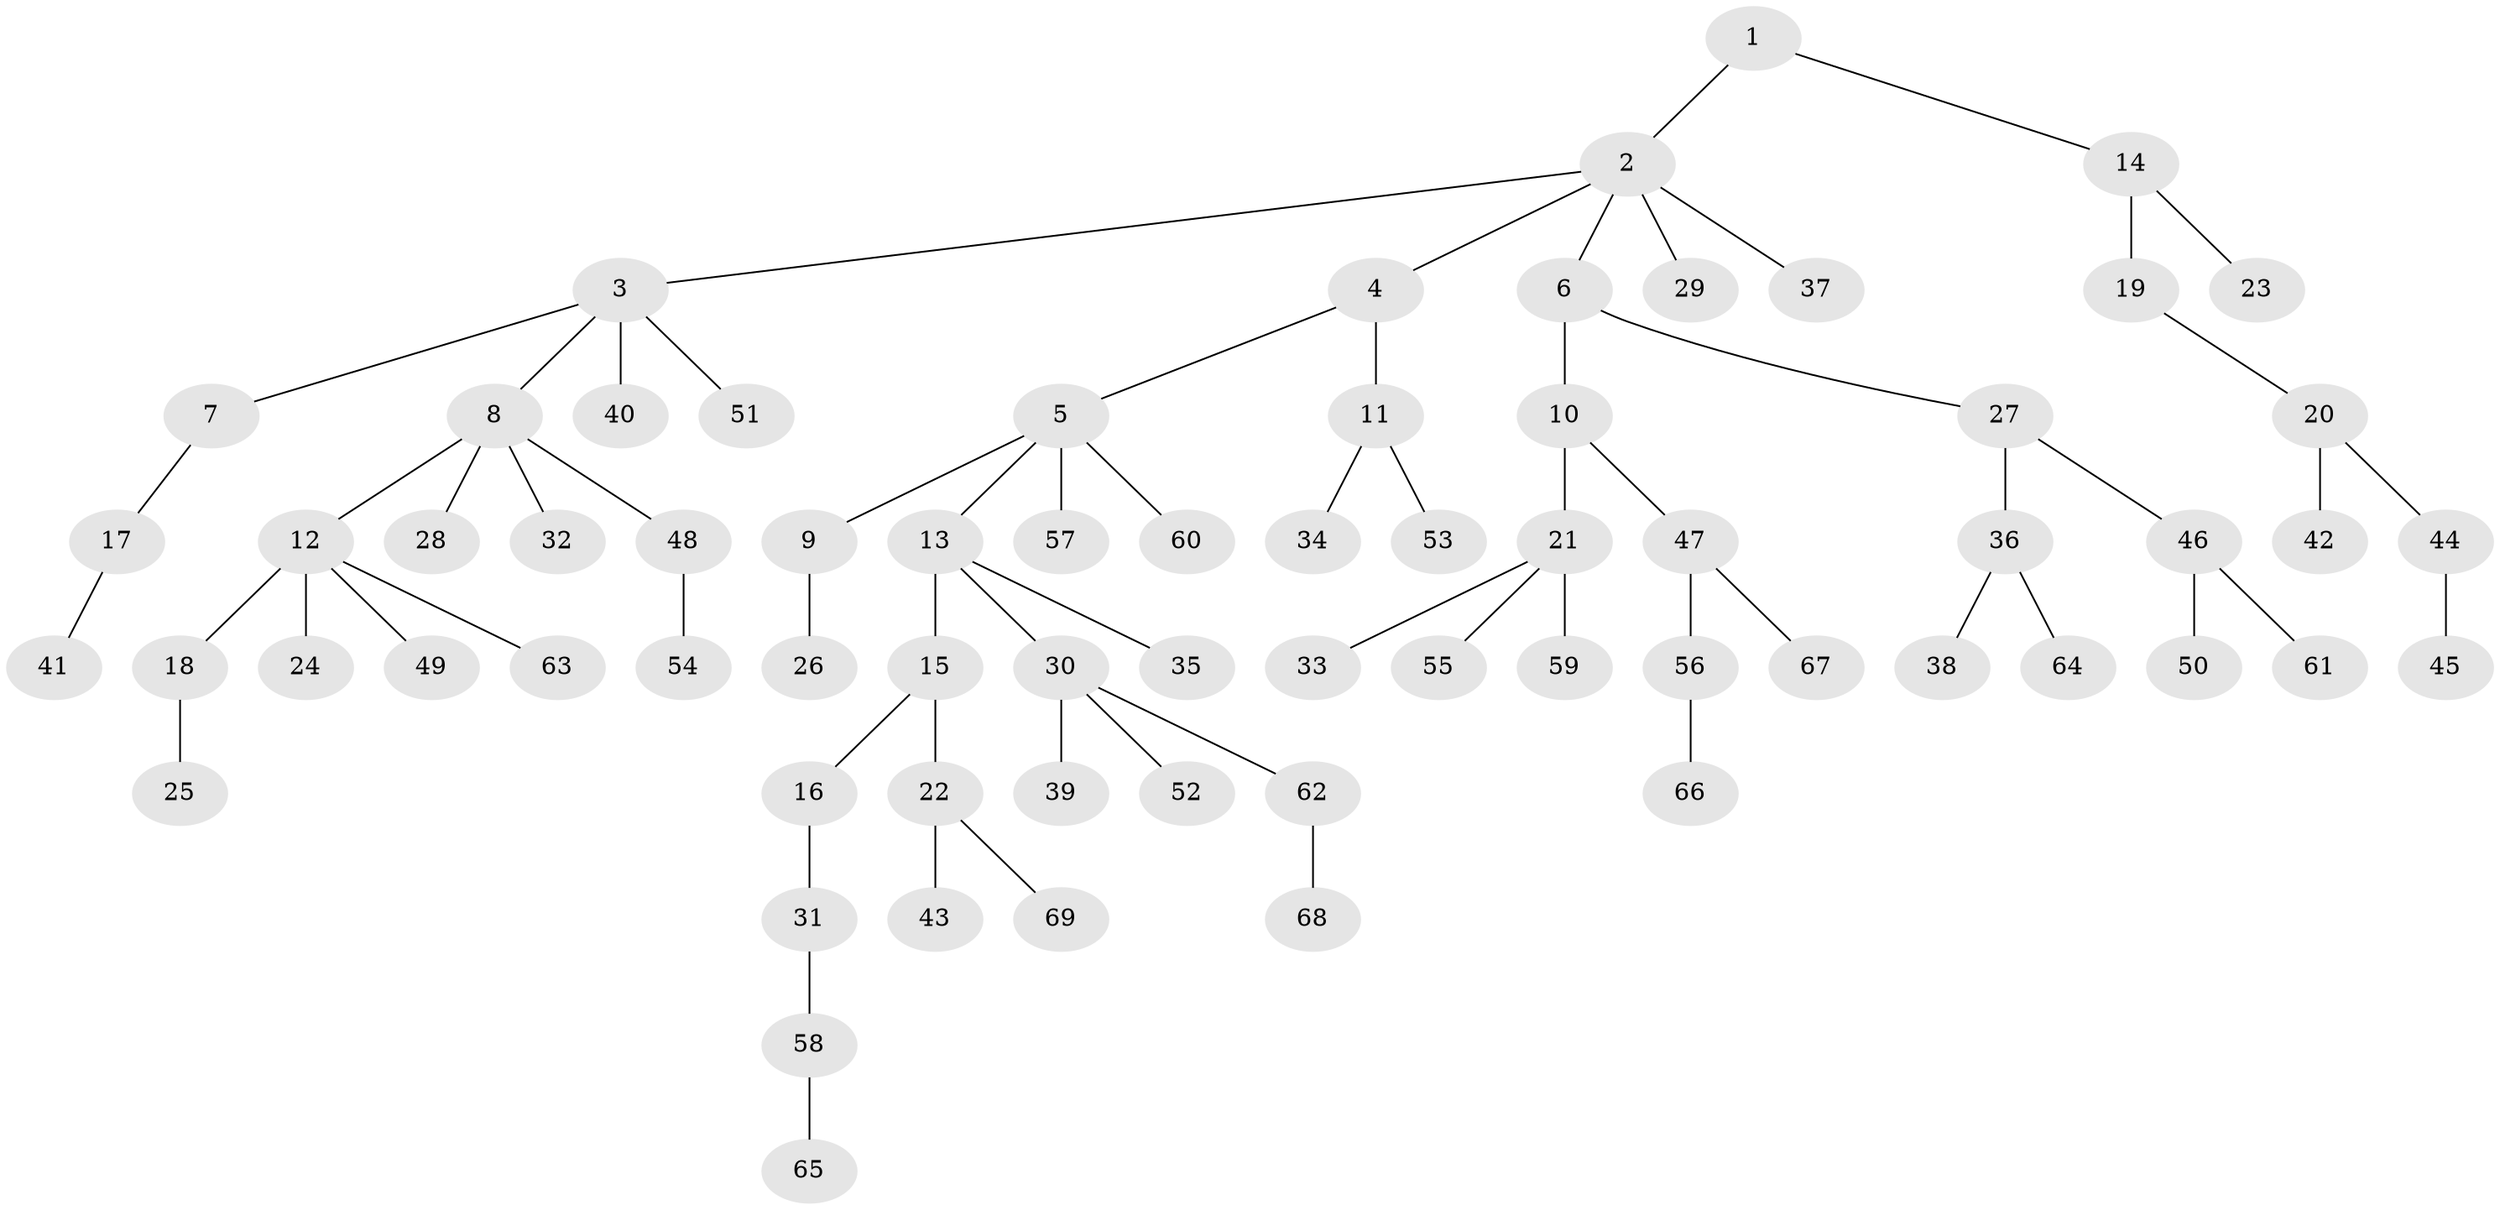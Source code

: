 // coarse degree distribution, {7: 0.037037037037037035, 3: 0.14814814814814814, 6: 0.037037037037037035, 1: 0.6666666666666666, 5: 0.037037037037037035, 2: 0.07407407407407407}
// Generated by graph-tools (version 1.1) at 2025/19/03/04/25 18:19:25]
// undirected, 69 vertices, 68 edges
graph export_dot {
graph [start="1"]
  node [color=gray90,style=filled];
  1;
  2;
  3;
  4;
  5;
  6;
  7;
  8;
  9;
  10;
  11;
  12;
  13;
  14;
  15;
  16;
  17;
  18;
  19;
  20;
  21;
  22;
  23;
  24;
  25;
  26;
  27;
  28;
  29;
  30;
  31;
  32;
  33;
  34;
  35;
  36;
  37;
  38;
  39;
  40;
  41;
  42;
  43;
  44;
  45;
  46;
  47;
  48;
  49;
  50;
  51;
  52;
  53;
  54;
  55;
  56;
  57;
  58;
  59;
  60;
  61;
  62;
  63;
  64;
  65;
  66;
  67;
  68;
  69;
  1 -- 2;
  1 -- 14;
  2 -- 3;
  2 -- 4;
  2 -- 6;
  2 -- 29;
  2 -- 37;
  3 -- 7;
  3 -- 8;
  3 -- 40;
  3 -- 51;
  4 -- 5;
  4 -- 11;
  5 -- 9;
  5 -- 13;
  5 -- 57;
  5 -- 60;
  6 -- 10;
  6 -- 27;
  7 -- 17;
  8 -- 12;
  8 -- 28;
  8 -- 32;
  8 -- 48;
  9 -- 26;
  10 -- 21;
  10 -- 47;
  11 -- 34;
  11 -- 53;
  12 -- 18;
  12 -- 24;
  12 -- 49;
  12 -- 63;
  13 -- 15;
  13 -- 30;
  13 -- 35;
  14 -- 19;
  14 -- 23;
  15 -- 16;
  15 -- 22;
  16 -- 31;
  17 -- 41;
  18 -- 25;
  19 -- 20;
  20 -- 42;
  20 -- 44;
  21 -- 33;
  21 -- 55;
  21 -- 59;
  22 -- 43;
  22 -- 69;
  27 -- 36;
  27 -- 46;
  30 -- 39;
  30 -- 52;
  30 -- 62;
  31 -- 58;
  36 -- 38;
  36 -- 64;
  44 -- 45;
  46 -- 50;
  46 -- 61;
  47 -- 56;
  47 -- 67;
  48 -- 54;
  56 -- 66;
  58 -- 65;
  62 -- 68;
}
